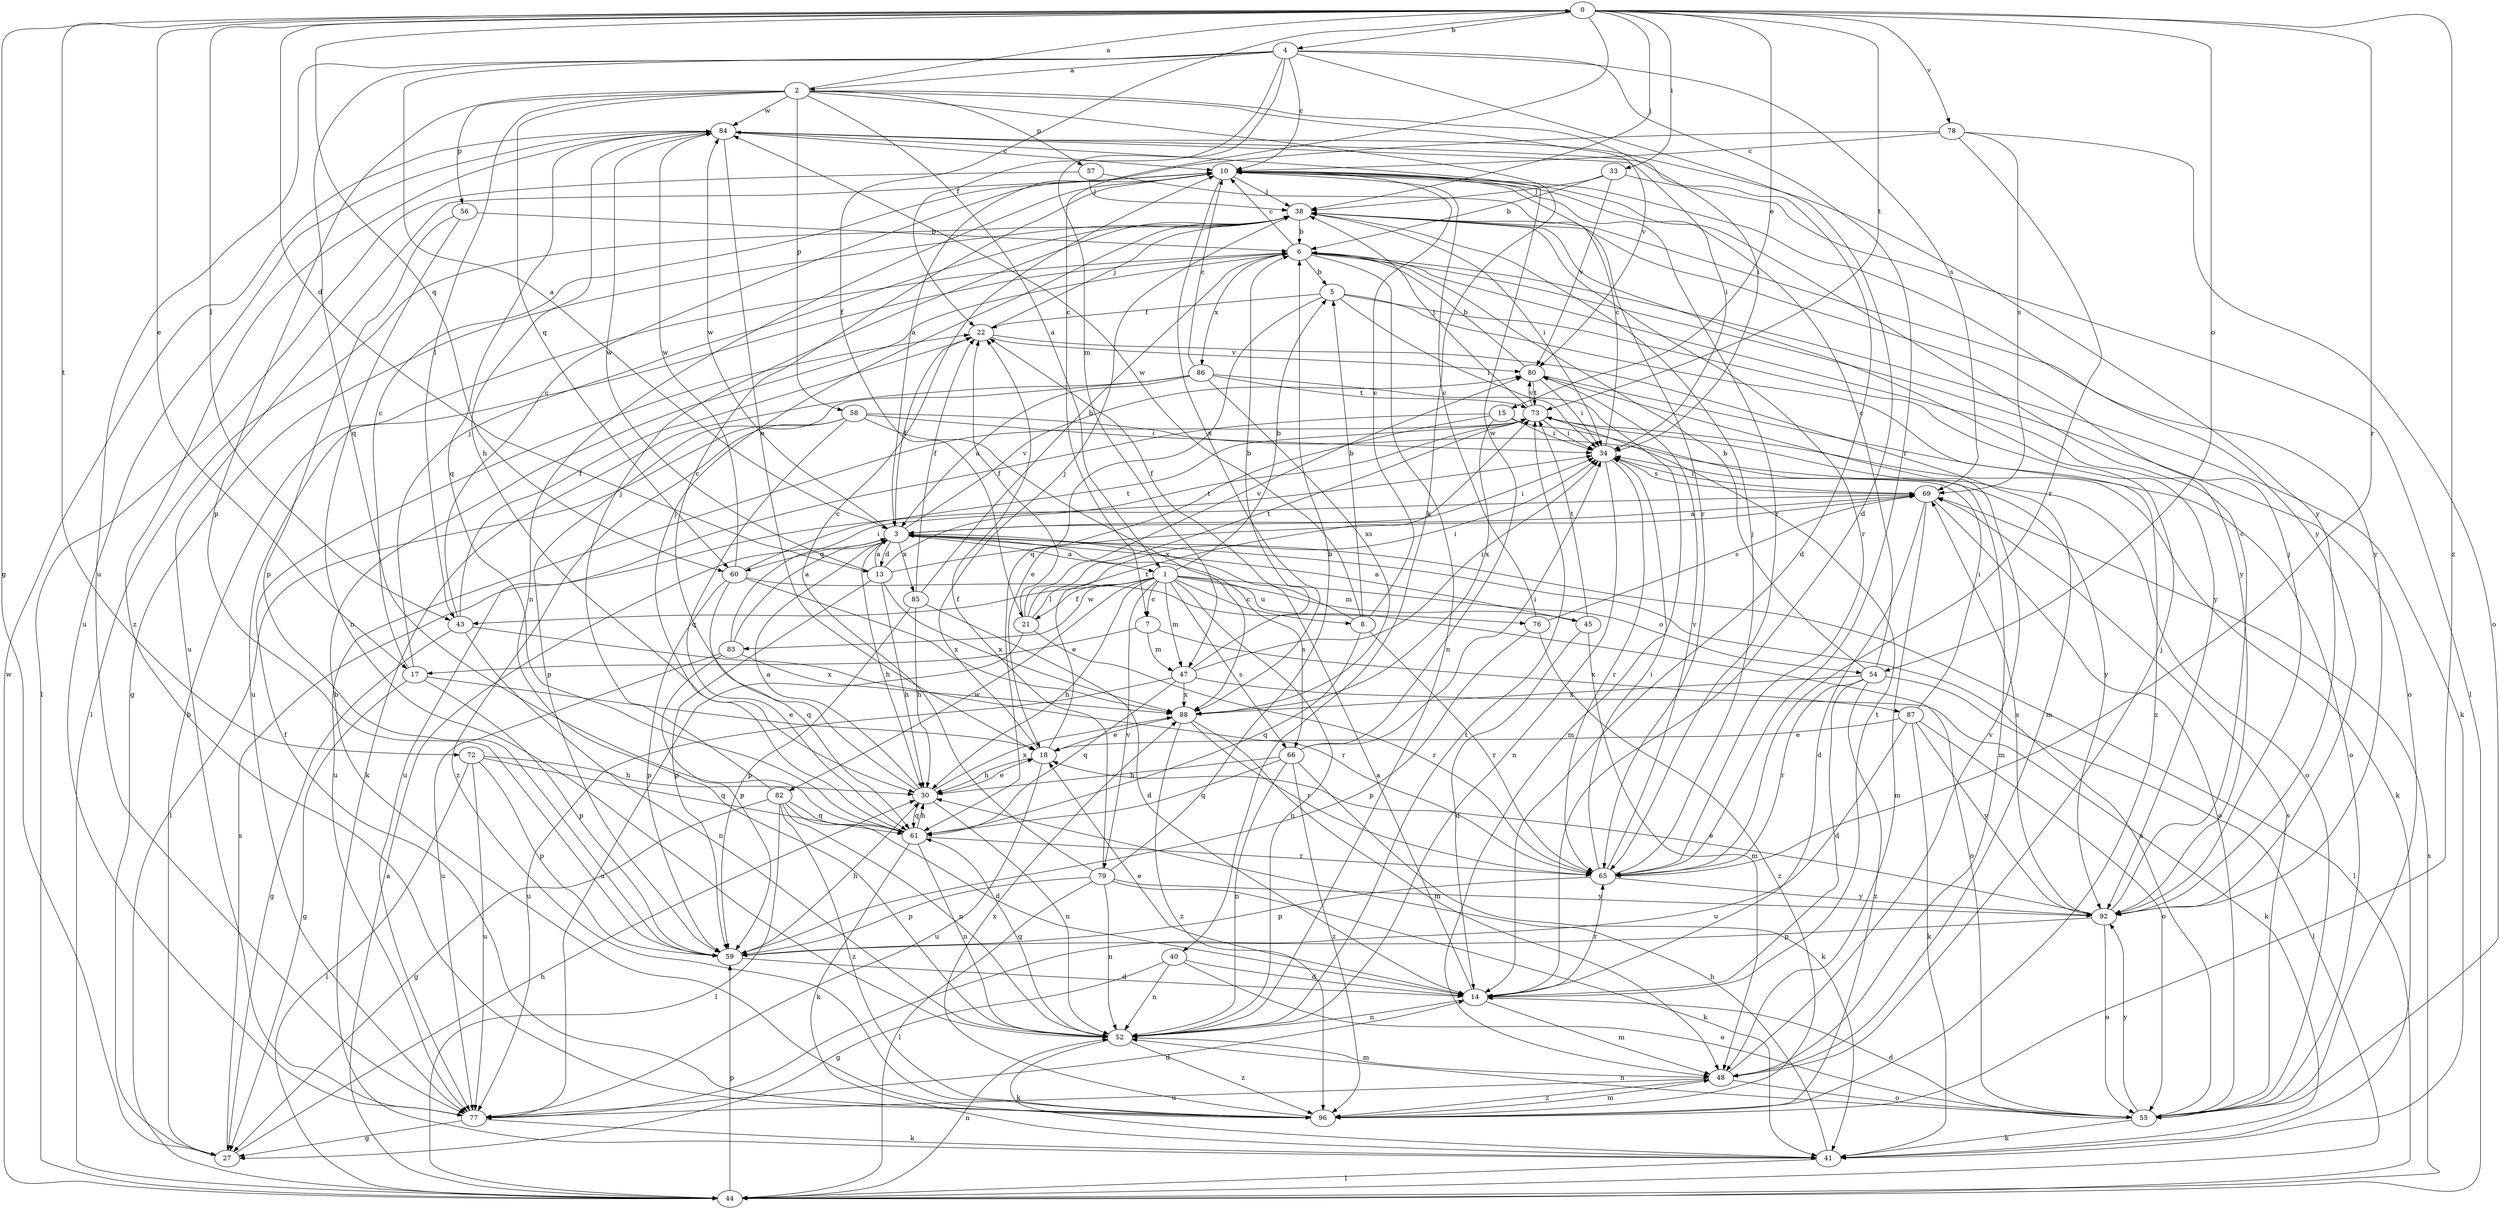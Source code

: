 strict digraph  {
0;
1;
2;
3;
4;
5;
6;
7;
8;
10;
13;
14;
15;
17;
18;
21;
22;
27;
30;
33;
34;
38;
40;
41;
43;
44;
45;
47;
48;
52;
54;
55;
56;
57;
58;
59;
60;
61;
65;
66;
69;
72;
73;
76;
77;
78;
79;
80;
82;
83;
84;
85;
86;
87;
88;
92;
96;
0 -> 4  [label=b];
0 -> 7  [label=c];
0 -> 13  [label=d];
0 -> 15  [label=e];
0 -> 17  [label=e];
0 -> 21  [label=f];
0 -> 27  [label=g];
0 -> 33  [label=i];
0 -> 38  [label=j];
0 -> 43  [label=l];
0 -> 54  [label=o];
0 -> 60  [label=q];
0 -> 65  [label=r];
0 -> 72  [label=t];
0 -> 73  [label=t];
0 -> 78  [label=v];
0 -> 96  [label=z];
1 -> 5  [label=b];
1 -> 7  [label=c];
1 -> 8  [label=c];
1 -> 21  [label=f];
1 -> 30  [label=h];
1 -> 43  [label=l];
1 -> 45  [label=m];
1 -> 47  [label=m];
1 -> 52  [label=n];
1 -> 54  [label=o];
1 -> 66  [label=s];
1 -> 76  [label=u];
1 -> 79  [label=v];
1 -> 82  [label=w];
1 -> 83  [label=w];
2 -> 0  [label=a];
2 -> 1  [label=a];
2 -> 34  [label=i];
2 -> 40  [label=k];
2 -> 43  [label=l];
2 -> 56  [label=p];
2 -> 57  [label=p];
2 -> 58  [label=p];
2 -> 59  [label=p];
2 -> 60  [label=q];
2 -> 80  [label=v];
2 -> 84  [label=w];
3 -> 1  [label=a];
3 -> 13  [label=d];
3 -> 22  [label=f];
3 -> 30  [label=h];
3 -> 34  [label=i];
3 -> 44  [label=l];
3 -> 60  [label=q];
3 -> 66  [label=s];
3 -> 80  [label=v];
3 -> 84  [label=w];
3 -> 85  [label=x];
4 -> 2  [label=a];
4 -> 3  [label=a];
4 -> 10  [label=c];
4 -> 14  [label=d];
4 -> 22  [label=f];
4 -> 47  [label=m];
4 -> 61  [label=q];
4 -> 65  [label=r];
4 -> 69  [label=s];
4 -> 77  [label=u];
5 -> 22  [label=f];
5 -> 34  [label=i];
5 -> 61  [label=q];
5 -> 92  [label=y];
5 -> 96  [label=z];
6 -> 5  [label=b];
6 -> 10  [label=c];
6 -> 41  [label=k];
6 -> 52  [label=n];
6 -> 55  [label=o];
6 -> 77  [label=u];
6 -> 86  [label=x];
6 -> 92  [label=y];
7 -> 17  [label=e];
7 -> 47  [label=m];
7 -> 87  [label=x];
8 -> 5  [label=b];
8 -> 10  [label=c];
8 -> 22  [label=f];
8 -> 61  [label=q];
8 -> 65  [label=r];
8 -> 84  [label=w];
10 -> 38  [label=j];
10 -> 52  [label=n];
10 -> 65  [label=r];
10 -> 77  [label=u];
10 -> 88  [label=x];
10 -> 92  [label=y];
13 -> 3  [label=a];
13 -> 30  [label=h];
13 -> 59  [label=p];
13 -> 69  [label=s];
13 -> 73  [label=t];
13 -> 84  [label=w];
13 -> 88  [label=x];
14 -> 3  [label=a];
14 -> 18  [label=e];
14 -> 48  [label=m];
14 -> 52  [label=n];
14 -> 65  [label=r];
14 -> 73  [label=t];
15 -> 18  [label=e];
15 -> 34  [label=i];
15 -> 48  [label=m];
15 -> 77  [label=u];
15 -> 88  [label=x];
17 -> 10  [label=c];
17 -> 18  [label=e];
17 -> 27  [label=g];
17 -> 38  [label=j];
17 -> 59  [label=p];
18 -> 30  [label=h];
18 -> 38  [label=j];
18 -> 73  [label=t];
18 -> 77  [label=u];
21 -> 22  [label=f];
21 -> 34  [label=i];
21 -> 65  [label=r];
21 -> 73  [label=t];
21 -> 77  [label=u];
21 -> 80  [label=v];
22 -> 38  [label=j];
22 -> 48  [label=m];
22 -> 80  [label=v];
27 -> 6  [label=b];
27 -> 30  [label=h];
27 -> 69  [label=s];
30 -> 3  [label=a];
30 -> 10  [label=c];
30 -> 18  [label=e];
30 -> 52  [label=n];
30 -> 61  [label=q];
30 -> 88  [label=x];
33 -> 6  [label=b];
33 -> 38  [label=j];
33 -> 44  [label=l];
33 -> 80  [label=v];
34 -> 10  [label=c];
34 -> 52  [label=n];
34 -> 65  [label=r];
34 -> 69  [label=s];
38 -> 6  [label=b];
38 -> 27  [label=g];
38 -> 34  [label=i];
38 -> 44  [label=l];
38 -> 65  [label=r];
38 -> 92  [label=y];
40 -> 14  [label=d];
40 -> 27  [label=g];
40 -> 52  [label=n];
40 -> 55  [label=o];
41 -> 30  [label=h];
41 -> 44  [label=l];
43 -> 10  [label=c];
43 -> 22  [label=f];
43 -> 27  [label=g];
43 -> 52  [label=n];
43 -> 65  [label=r];
44 -> 3  [label=a];
44 -> 52  [label=n];
44 -> 59  [label=p];
44 -> 69  [label=s];
44 -> 84  [label=w];
45 -> 3  [label=a];
45 -> 14  [label=d];
45 -> 48  [label=m];
45 -> 73  [label=t];
47 -> 6  [label=b];
47 -> 34  [label=i];
47 -> 41  [label=k];
47 -> 61  [label=q];
47 -> 77  [label=u];
47 -> 88  [label=x];
48 -> 38  [label=j];
48 -> 55  [label=o];
48 -> 77  [label=u];
48 -> 80  [label=v];
48 -> 96  [label=z];
52 -> 41  [label=k];
52 -> 48  [label=m];
52 -> 61  [label=q];
52 -> 73  [label=t];
52 -> 96  [label=z];
54 -> 6  [label=b];
54 -> 10  [label=c];
54 -> 14  [label=d];
54 -> 44  [label=l];
54 -> 65  [label=r];
54 -> 88  [label=x];
54 -> 96  [label=z];
55 -> 3  [label=a];
55 -> 14  [label=d];
55 -> 41  [label=k];
55 -> 52  [label=n];
55 -> 69  [label=s];
55 -> 92  [label=y];
56 -> 6  [label=b];
56 -> 52  [label=n];
56 -> 59  [label=p];
57 -> 38  [label=j];
57 -> 44  [label=l];
57 -> 65  [label=r];
58 -> 34  [label=i];
58 -> 44  [label=l];
58 -> 61  [label=q];
58 -> 88  [label=x];
58 -> 92  [label=y];
58 -> 96  [label=z];
59 -> 14  [label=d];
59 -> 30  [label=h];
60 -> 55  [label=o];
60 -> 59  [label=p];
60 -> 61  [label=q];
60 -> 73  [label=t];
60 -> 84  [label=w];
60 -> 88  [label=x];
61 -> 30  [label=h];
61 -> 38  [label=j];
61 -> 41  [label=k];
61 -> 52  [label=n];
61 -> 65  [label=r];
65 -> 34  [label=i];
65 -> 38  [label=j];
65 -> 59  [label=p];
65 -> 80  [label=v];
65 -> 92  [label=y];
66 -> 30  [label=h];
66 -> 34  [label=i];
66 -> 41  [label=k];
66 -> 52  [label=n];
66 -> 61  [label=q];
66 -> 84  [label=w];
66 -> 96  [label=z];
69 -> 3  [label=a];
69 -> 14  [label=d];
69 -> 34  [label=i];
69 -> 48  [label=m];
69 -> 55  [label=o];
72 -> 30  [label=h];
72 -> 44  [label=l];
72 -> 59  [label=p];
72 -> 61  [label=q];
72 -> 77  [label=u];
73 -> 34  [label=i];
73 -> 38  [label=j];
73 -> 41  [label=k];
73 -> 55  [label=o];
73 -> 77  [label=u];
73 -> 80  [label=v];
76 -> 10  [label=c];
76 -> 59  [label=p];
76 -> 69  [label=s];
76 -> 96  [label=z];
77 -> 14  [label=d];
77 -> 27  [label=g];
77 -> 41  [label=k];
78 -> 3  [label=a];
78 -> 10  [label=c];
78 -> 55  [label=o];
78 -> 65  [label=r];
78 -> 69  [label=s];
79 -> 6  [label=b];
79 -> 10  [label=c];
79 -> 22  [label=f];
79 -> 41  [label=k];
79 -> 44  [label=l];
79 -> 52  [label=n];
79 -> 59  [label=p];
79 -> 92  [label=y];
80 -> 6  [label=b];
80 -> 34  [label=i];
80 -> 55  [label=o];
80 -> 73  [label=t];
82 -> 14  [label=d];
82 -> 27  [label=g];
82 -> 38  [label=j];
82 -> 44  [label=l];
82 -> 52  [label=n];
82 -> 61  [label=q];
82 -> 96  [label=z];
83 -> 3  [label=a];
83 -> 34  [label=i];
83 -> 59  [label=p];
83 -> 77  [label=u];
83 -> 88  [label=x];
84 -> 10  [label=c];
84 -> 14  [label=d];
84 -> 18  [label=e];
84 -> 30  [label=h];
84 -> 34  [label=i];
84 -> 61  [label=q];
84 -> 77  [label=u];
84 -> 92  [label=y];
84 -> 96  [label=z];
85 -> 6  [label=b];
85 -> 14  [label=d];
85 -> 22  [label=f];
85 -> 30  [label=h];
85 -> 59  [label=p];
86 -> 3  [label=a];
86 -> 10  [label=c];
86 -> 41  [label=k];
86 -> 48  [label=m];
86 -> 59  [label=p];
86 -> 73  [label=t];
86 -> 88  [label=x];
87 -> 18  [label=e];
87 -> 34  [label=i];
87 -> 41  [label=k];
87 -> 55  [label=o];
87 -> 77  [label=u];
87 -> 92  [label=y];
88 -> 18  [label=e];
88 -> 48  [label=m];
88 -> 65  [label=r];
88 -> 96  [label=z];
92 -> 10  [label=c];
92 -> 18  [label=e];
92 -> 38  [label=j];
92 -> 55  [label=o];
92 -> 59  [label=p];
92 -> 69  [label=s];
96 -> 6  [label=b];
96 -> 22  [label=f];
96 -> 48  [label=m];
96 -> 88  [label=x];
}
